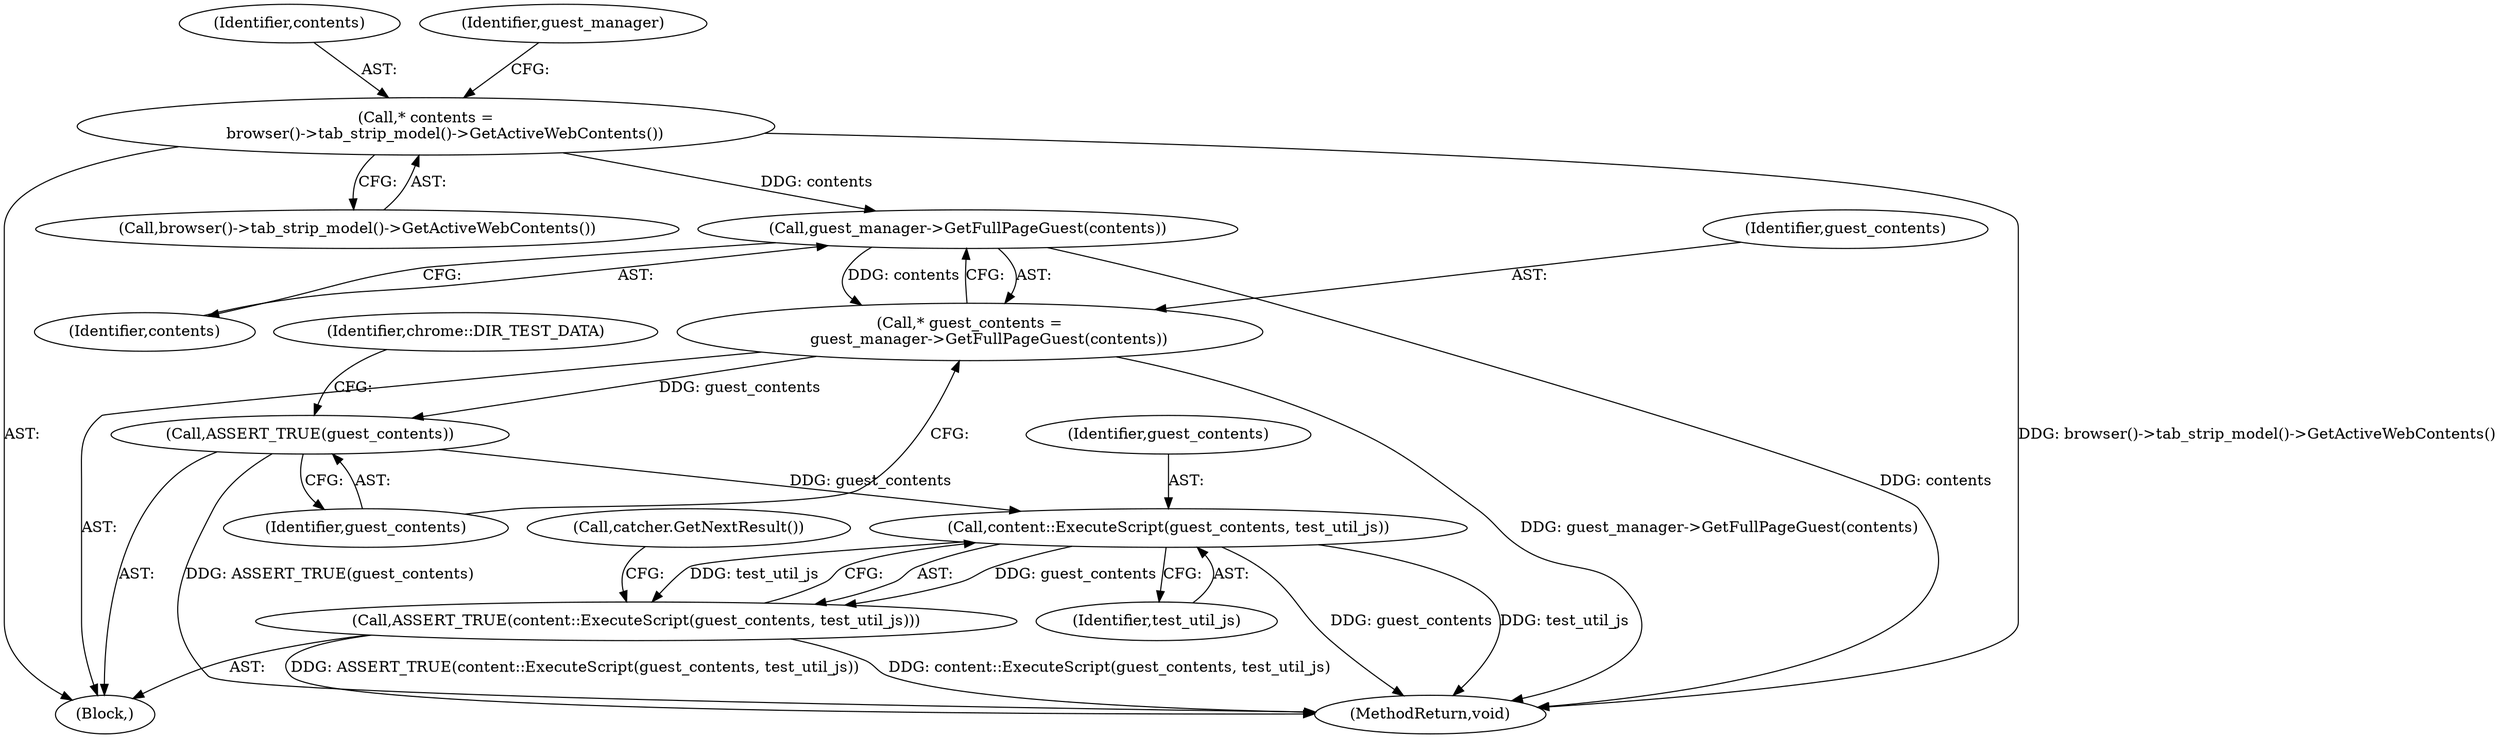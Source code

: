 digraph "1_Chrome_1eefa26e1795192c5a347a1e1e7a99e88c47f9c4_0@pointer" {
"1000120" [label="(Call,guest_manager->GetFullPageGuest(contents))"];
"1000110" [label="(Call,* contents =\n        browser()->tab_strip_model()->GetActiveWebContents())"];
"1000118" [label="(Call,* guest_contents =\n        guest_manager->GetFullPageGuest(contents))"];
"1000122" [label="(Call,ASSERT_TRUE(guest_contents))"];
"1000159" [label="(Call,content::ExecuteScript(guest_contents, test_util_js))"];
"1000158" [label="(Call,ASSERT_TRUE(content::ExecuteScript(guest_contents, test_util_js)))"];
"1000126" [label="(Identifier,chrome::DIR_TEST_DATA)"];
"1000118" [label="(Call,* guest_contents =\n        guest_manager->GetFullPageGuest(contents))"];
"1000159" [label="(Call,content::ExecuteScript(guest_contents, test_util_js))"];
"1000164" [label="(Call,catcher.GetNextResult())"];
"1000110" [label="(Call,* contents =\n        browser()->tab_strip_model()->GetActiveWebContents())"];
"1000112" [label="(Call,browser()->tab_strip_model()->GetActiveWebContents())"];
"1000111" [label="(Identifier,contents)"];
"1000120" [label="(Call,guest_manager->GetFullPageGuest(contents))"];
"1000168" [label="(MethodReturn,void)"];
"1000119" [label="(Identifier,guest_contents)"];
"1000121" [label="(Identifier,contents)"];
"1000123" [label="(Identifier,guest_contents)"];
"1000158" [label="(Call,ASSERT_TRUE(content::ExecuteScript(guest_contents, test_util_js)))"];
"1000161" [label="(Identifier,test_util_js)"];
"1000103" [label="(Block,)"];
"1000122" [label="(Call,ASSERT_TRUE(guest_contents))"];
"1000115" [label="(Identifier,guest_manager)"];
"1000160" [label="(Identifier,guest_contents)"];
"1000120" -> "1000118"  [label="AST: "];
"1000120" -> "1000121"  [label="CFG: "];
"1000121" -> "1000120"  [label="AST: "];
"1000118" -> "1000120"  [label="CFG: "];
"1000120" -> "1000168"  [label="DDG: contents"];
"1000120" -> "1000118"  [label="DDG: contents"];
"1000110" -> "1000120"  [label="DDG: contents"];
"1000110" -> "1000103"  [label="AST: "];
"1000110" -> "1000112"  [label="CFG: "];
"1000111" -> "1000110"  [label="AST: "];
"1000112" -> "1000110"  [label="AST: "];
"1000115" -> "1000110"  [label="CFG: "];
"1000110" -> "1000168"  [label="DDG: browser()->tab_strip_model()->GetActiveWebContents()"];
"1000118" -> "1000103"  [label="AST: "];
"1000119" -> "1000118"  [label="AST: "];
"1000123" -> "1000118"  [label="CFG: "];
"1000118" -> "1000168"  [label="DDG: guest_manager->GetFullPageGuest(contents)"];
"1000118" -> "1000122"  [label="DDG: guest_contents"];
"1000122" -> "1000103"  [label="AST: "];
"1000122" -> "1000123"  [label="CFG: "];
"1000123" -> "1000122"  [label="AST: "];
"1000126" -> "1000122"  [label="CFG: "];
"1000122" -> "1000168"  [label="DDG: ASSERT_TRUE(guest_contents)"];
"1000122" -> "1000159"  [label="DDG: guest_contents"];
"1000159" -> "1000158"  [label="AST: "];
"1000159" -> "1000161"  [label="CFG: "];
"1000160" -> "1000159"  [label="AST: "];
"1000161" -> "1000159"  [label="AST: "];
"1000158" -> "1000159"  [label="CFG: "];
"1000159" -> "1000168"  [label="DDG: guest_contents"];
"1000159" -> "1000168"  [label="DDG: test_util_js"];
"1000159" -> "1000158"  [label="DDG: guest_contents"];
"1000159" -> "1000158"  [label="DDG: test_util_js"];
"1000158" -> "1000103"  [label="AST: "];
"1000164" -> "1000158"  [label="CFG: "];
"1000158" -> "1000168"  [label="DDG: content::ExecuteScript(guest_contents, test_util_js)"];
"1000158" -> "1000168"  [label="DDG: ASSERT_TRUE(content::ExecuteScript(guest_contents, test_util_js))"];
}
